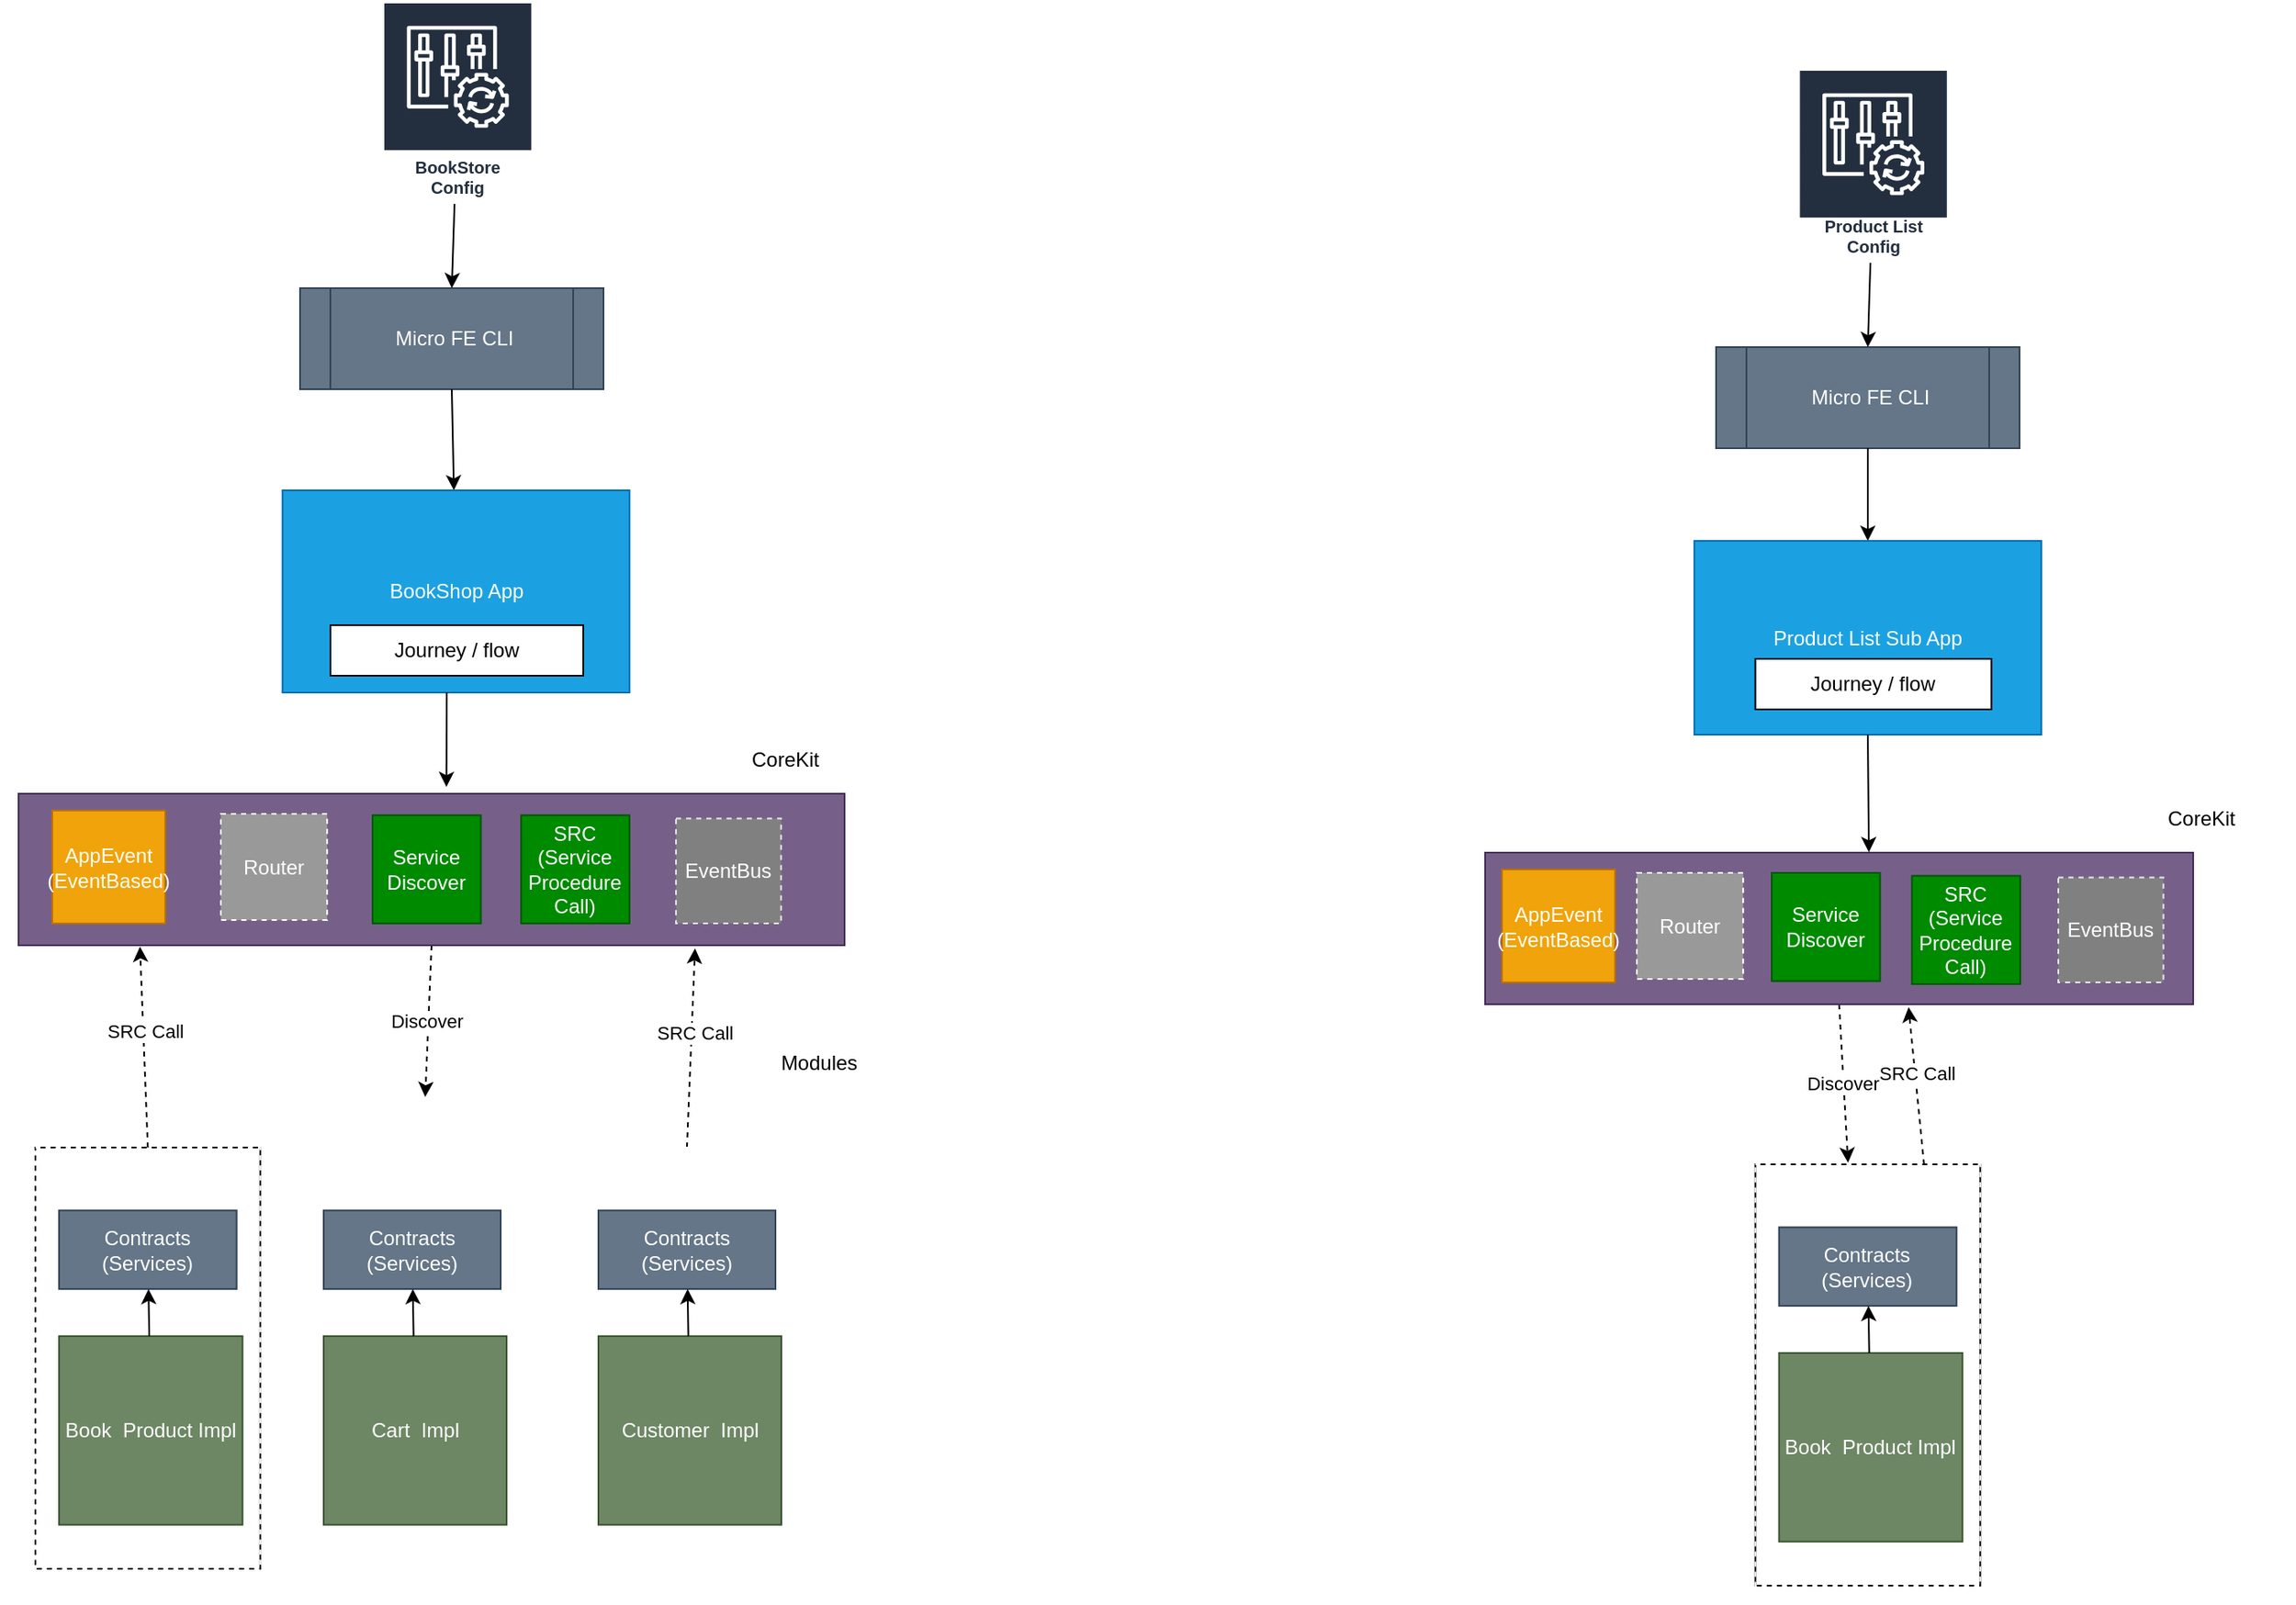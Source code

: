 <mxfile>
    <diagram id="x38oW-rwYkI-MGM0Nh5z" name="Page-1">
        <mxGraphModel dx="820" dy="1877" grid="1" gridSize="10" guides="1" tooltips="1" connect="1" arrows="1" fold="1" page="1" pageScale="1" pageWidth="850" pageHeight="1100" math="0" shadow="0">
            <root>
                <mxCell id="0"/>
                <mxCell id="1" parent="0"/>
                <mxCell id="3" value="&lt;meta charset=&quot;utf-8&quot;&gt;&lt;span style=&quot;color: rgb(255, 255, 255); font-family: helvetica; font-size: 12px; font-style: normal; font-weight: 400; letter-spacing: normal; text-align: center; text-indent: 0px; text-transform: none; word-spacing: 0px; background-color: rgb(42, 42, 42); display: inline; float: none;&quot;&gt;Cart&lt;/span&gt;" style="rounded=0;whiteSpace=wrap;html=1;fillColor=none;strokeColor=#FFFFFF;fontColor=#ffffff;dashed=1;" parent="1" vertex="1">
                    <mxGeometry x="155" y="-390" width="490" height="300" as="geometry"/>
                </mxCell>
                <mxCell id="11" value="&amp;nbsp;Micro FE CLI" style="shape=process;whiteSpace=wrap;html=1;backgroundOutline=1;fillColor=#647687;strokeColor=#314354;fontColor=#ffffff;" parent="1" vertex="1">
                    <mxGeometry x="332" y="-870" width="180" height="60" as="geometry"/>
                </mxCell>
                <mxCell id="21" value="" style="endArrow=classic;html=1;entryX=0.5;entryY=0;entryDx=0;entryDy=0;" parent="1" source="131" target="11" edge="1">
                    <mxGeometry width="50" height="50" relative="1" as="geometry">
                        <mxPoint x="430.0" y="-950" as="sourcePoint"/>
                        <mxPoint x="455" y="-860" as="targetPoint"/>
                    </mxGeometry>
                </mxCell>
                <mxCell id="80" value="" style="endArrow=classic;html=1;exitX=0.5;exitY=1;exitDx=0;exitDy=0;" parent="1" source="11" target="130" edge="1">
                    <mxGeometry width="50" height="50" relative="1" as="geometry">
                        <mxPoint x="165" y="-790" as="sourcePoint"/>
                        <mxPoint x="415" y="-730" as="targetPoint"/>
                    </mxGeometry>
                </mxCell>
                <mxCell id="88" value="" style="group;strokeColor=default;" parent="1" vertex="1" connectable="0">
                    <mxGeometry x="175" y="-360" width="133.4" height="250" as="geometry"/>
                </mxCell>
                <mxCell id="16" value="Book&amp;nbsp; Product&amp;nbsp;" style="rounded=0;whiteSpace=wrap;html=1;verticalAlign=top;fillColor=none;strokeColor=#FFFFFF;fontColor=#ffffff;dashed=1;" parent="88" vertex="1">
                    <mxGeometry width="133.4" height="250" as="geometry"/>
                </mxCell>
                <mxCell id="43" value="Contracts&lt;br&gt;(Services)" style="rounded=0;whiteSpace=wrap;html=1;fillColor=#647687;fontColor=#ffffff;strokeColor=#314354;" parent="88" vertex="1">
                    <mxGeometry x="14.042" y="37.313" width="105.316" height="46.642" as="geometry"/>
                </mxCell>
                <mxCell id="86" value="Book&amp;nbsp; Product Impl" style="rounded=0;whiteSpace=wrap;html=1;fillColor=#6d8764;strokeColor=#3A5431;fontColor=#ffffff;" parent="88" vertex="1">
                    <mxGeometry x="14.042" y="111.94" width="108.826" height="111.94" as="geometry"/>
                </mxCell>
                <mxCell id="87" value="" style="edgeStyle=none;html=1;endArrow=none;endFill=0;startArrow=classic;startFill=1;" parent="88" source="43" target="86" edge="1">
                    <mxGeometry relative="1" as="geometry"/>
                </mxCell>
                <mxCell id="103" value="" style="group" parent="1" vertex="1" connectable="0">
                    <mxGeometry x="332" y="-360" width="133" height="250" as="geometry"/>
                </mxCell>
                <mxCell id="90" value="Cart" style="rounded=0;whiteSpace=wrap;html=1;verticalAlign=top;fillColor=none;strokeColor=#FFFFFF;fontColor=#ffffff;" parent="103" vertex="1">
                    <mxGeometry width="133" height="250.0" as="geometry"/>
                </mxCell>
                <mxCell id="91" value="Contracts&lt;br&gt;(Services)" style="rounded=0;whiteSpace=wrap;html=1;fillColor=#647687;fontColor=#ffffff;strokeColor=#314354;" parent="103" vertex="1">
                    <mxGeometry x="14.0" y="37.313" width="105" height="46.642" as="geometry"/>
                </mxCell>
                <mxCell id="92" value="Cart&amp;nbsp; Impl" style="rounded=0;whiteSpace=wrap;html=1;fillColor=#6d8764;strokeColor=#3A5431;fontColor=#ffffff;" parent="103" vertex="1">
                    <mxGeometry x="14.0" y="111.94" width="108.5" height="111.94" as="geometry"/>
                </mxCell>
                <mxCell id="93" value="" style="edgeStyle=none;html=1;endArrow=none;endFill=0;startArrow=classic;startFill=1;" parent="103" source="91" target="92" edge="1">
                    <mxGeometry relative="1" as="geometry"/>
                </mxCell>
                <mxCell id="107" value="" style="edgeStyle=none;html=1;dashed=1;exitX=0.5;exitY=1;exitDx=0;exitDy=0;" parent="1" source="8" target="3" edge="1">
                    <mxGeometry relative="1" as="geometry">
                        <mxPoint x="425" y="-490" as="sourcePoint"/>
                        <mxPoint x="437.703" y="-581.25" as="targetPoint"/>
                    </mxGeometry>
                </mxCell>
                <mxCell id="108" value="Discover" style="edgeLabel;html=1;align=center;verticalAlign=middle;resizable=0;points=[];" parent="107" vertex="1" connectable="0">
                    <mxGeometry x="0.001" y="-1" relative="1" as="geometry">
                        <mxPoint as="offset"/>
                    </mxGeometry>
                </mxCell>
                <mxCell id="109" style="edgeStyle=none;html=1;dashed=1;startArrow=none;startFill=0;endArrow=classic;endFill=1;exitX=0.5;exitY=0;exitDx=0;exitDy=0;entryX=0.147;entryY=1.009;entryDx=0;entryDy=0;entryPerimeter=0;" parent="1" source="16" target="8" edge="1">
                    <mxGeometry relative="1" as="geometry">
                        <mxPoint x="225" y="-470" as="targetPoint"/>
                    </mxGeometry>
                </mxCell>
                <mxCell id="110" value="SRC Call" style="edgeLabel;html=1;align=center;verticalAlign=middle;resizable=0;points=[];" parent="109" vertex="1" connectable="0">
                    <mxGeometry x="0.158" y="-1" relative="1" as="geometry">
                        <mxPoint as="offset"/>
                    </mxGeometry>
                </mxCell>
                <mxCell id="111" style="edgeStyle=none;html=1;dashed=1;startArrow=none;startFill=0;endArrow=classic;endFill=1;entryX=0.819;entryY=1.021;entryDx=0;entryDy=0;entryPerimeter=0;exitX=0.5;exitY=0;exitDx=0;exitDy=0;" parent="1" source="136" target="8" edge="1">
                    <mxGeometry relative="1" as="geometry">
                        <mxPoint x="624.56" y="-350.4" as="sourcePoint"/>
                        <mxPoint x="215" y="-480" as="targetPoint"/>
                    </mxGeometry>
                </mxCell>
                <mxCell id="112" value="SRC Call" style="edgeLabel;html=1;align=center;verticalAlign=middle;resizable=0;points=[];" parent="111" vertex="1" connectable="0">
                    <mxGeometry x="0.158" y="-1" relative="1" as="geometry">
                        <mxPoint as="offset"/>
                    </mxGeometry>
                </mxCell>
                <mxCell id="123" value="CoreKit" style="text;html=1;strokeColor=none;fillColor=none;align=center;verticalAlign=middle;whiteSpace=wrap;rounded=0;" parent="1" vertex="1">
                    <mxGeometry x="565" y="-600" width="110" height="20" as="geometry"/>
                </mxCell>
                <mxCell id="126" value="Modules" style="text;html=1;strokeColor=none;fillColor=none;align=center;verticalAlign=middle;whiteSpace=wrap;rounded=0;" parent="1" vertex="1">
                    <mxGeometry x="585" y="-420" width="110" height="20" as="geometry"/>
                </mxCell>
                <mxCell id="130" value="BookShop App" style="rounded=0;whiteSpace=wrap;html=1;fillColor=#1ba1e2;fontColor=#ffffff;strokeColor=#006EAF;" parent="1" vertex="1">
                    <mxGeometry x="321.6" y="-750" width="205.81" height="120" as="geometry"/>
                </mxCell>
                <mxCell id="131" value="BookStore&lt;br&gt;Config" style="sketch=0;outlineConnect=0;fontColor=#232F3E;gradientColor=none;strokeColor=#ffffff;fillColor=#232F3E;dashed=0;verticalLabelPosition=middle;verticalAlign=bottom;align=center;html=1;whiteSpace=wrap;fontSize=10;fontStyle=1;spacing=3;shape=mxgraph.aws4.productIcon;prIcon=mxgraph.aws4.config;" parent="1" vertex="1">
                    <mxGeometry x="381" y="-1040" width="89.18" height="120" as="geometry"/>
                </mxCell>
                <mxCell id="133" value="" style="edgeStyle=none;html=1;entryX=0.518;entryY=-0.044;entryDx=0;entryDy=0;entryPerimeter=0;" parent="1" target="8" edge="1">
                    <mxGeometry relative="1" as="geometry">
                        <mxPoint x="419" y="-630" as="sourcePoint"/>
                        <mxPoint x="430" y="-580" as="targetPoint"/>
                    </mxGeometry>
                </mxCell>
                <mxCell id="132" value="Journey / flow" style="rounded=0;whiteSpace=wrap;html=1;" parent="1" vertex="1">
                    <mxGeometry x="350" y="-670" width="150" height="30" as="geometry"/>
                </mxCell>
                <mxCell id="135" value="" style="group" parent="1" vertex="1" connectable="0">
                    <mxGeometry x="495" y="-360" width="133" height="250" as="geometry"/>
                </mxCell>
                <mxCell id="136" value="Customer" style="rounded=0;whiteSpace=wrap;html=1;verticalAlign=top;fillColor=none;strokeColor=#FFFFFF;fontColor=#ffffff;" parent="135" vertex="1">
                    <mxGeometry width="133" height="250.0" as="geometry"/>
                </mxCell>
                <mxCell id="137" value="Contracts&lt;br&gt;(Services)" style="rounded=0;whiteSpace=wrap;html=1;fillColor=#647687;fontColor=#ffffff;strokeColor=#314354;" parent="135" vertex="1">
                    <mxGeometry x="14.0" y="37.313" width="105.0" height="46.642" as="geometry"/>
                </mxCell>
                <mxCell id="138" value="Customer&amp;nbsp; Impl" style="rounded=0;whiteSpace=wrap;html=1;fillColor=#6d8764;strokeColor=#3A5431;fontColor=#ffffff;" parent="135" vertex="1">
                    <mxGeometry x="14.0" y="111.94" width="108.5" height="111.94" as="geometry"/>
                </mxCell>
                <mxCell id="139" value="" style="edgeStyle=none;html=1;endArrow=none;endFill=0;startArrow=classic;startFill=1;" parent="135" source="137" target="138" edge="1">
                    <mxGeometry relative="1" as="geometry"/>
                </mxCell>
                <mxCell id="146" value="&amp;nbsp;Micro FE CLI" style="shape=process;whiteSpace=wrap;html=1;backgroundOutline=1;fillColor=#647687;strokeColor=#314354;fontColor=#ffffff;" parent="1" vertex="1">
                    <mxGeometry x="1172" y="-835" width="180" height="60" as="geometry"/>
                </mxCell>
                <mxCell id="147" value="" style="endArrow=classic;html=1;entryX=0.5;entryY=0;entryDx=0;entryDy=0;" parent="1" source="172" target="146" edge="1">
                    <mxGeometry width="50" height="50" relative="1" as="geometry">
                        <mxPoint x="1270.0" y="-915" as="sourcePoint"/>
                        <mxPoint x="1295" y="-825" as="targetPoint"/>
                    </mxGeometry>
                </mxCell>
                <mxCell id="152" value="" style="endArrow=classic;html=1;exitX=0.5;exitY=1;exitDx=0;exitDy=0;" parent="1" source="146" target="171" edge="1">
                    <mxGeometry width="50" height="50" relative="1" as="geometry">
                        <mxPoint x="1005" y="-755" as="sourcePoint"/>
                        <mxPoint x="1255" y="-695" as="targetPoint"/>
                    </mxGeometry>
                </mxCell>
                <mxCell id="153" value="" style="group;strokeColor=default;" parent="1" vertex="1" connectable="0">
                    <mxGeometry x="1195.3" y="-350" width="133.4" height="250" as="geometry"/>
                </mxCell>
                <mxCell id="154" value="Book&amp;nbsp; Product&amp;nbsp;" style="rounded=0;whiteSpace=wrap;html=1;verticalAlign=top;fillColor=none;strokeColor=#FFFFFF;fontColor=#ffffff;dashed=1;" parent="153" vertex="1">
                    <mxGeometry width="133.4" height="250" as="geometry"/>
                </mxCell>
                <mxCell id="155" value="Contracts&lt;br&gt;(Services)" style="rounded=0;whiteSpace=wrap;html=1;fillColor=#647687;fontColor=#ffffff;strokeColor=#314354;" parent="153" vertex="1">
                    <mxGeometry x="14.042" y="37.313" width="105.316" height="46.642" as="geometry"/>
                </mxCell>
                <mxCell id="156" value="Book&amp;nbsp; Product Impl" style="rounded=0;whiteSpace=wrap;html=1;fillColor=#6d8764;strokeColor=#3A5431;fontColor=#ffffff;" parent="153" vertex="1">
                    <mxGeometry x="14.042" y="111.94" width="108.826" height="111.94" as="geometry"/>
                </mxCell>
                <mxCell id="157" value="" style="edgeStyle=none;html=1;endArrow=none;endFill=0;startArrow=classic;startFill=1;" parent="153" source="155" target="156" edge="1">
                    <mxGeometry relative="1" as="geometry"/>
                </mxCell>
                <mxCell id="163" value="" style="edgeStyle=none;html=1;dashed=1;exitX=0.5;exitY=1;exitDx=0;exitDy=0;entryX=0.412;entryY=-0.004;entryDx=0;entryDy=0;entryPerimeter=0;" parent="1" source="144" edge="1" target="154">
                    <mxGeometry relative="1" as="geometry">
                        <mxPoint x="1265" y="-455" as="sourcePoint"/>
                        <mxPoint x="1247.12" y="-350" as="targetPoint"/>
                    </mxGeometry>
                </mxCell>
                <mxCell id="164" value="Discover" style="edgeLabel;html=1;align=center;verticalAlign=middle;resizable=0;points=[];" parent="163" vertex="1" connectable="0">
                    <mxGeometry x="0.001" y="-1" relative="1" as="geometry">
                        <mxPoint as="offset"/>
                    </mxGeometry>
                </mxCell>
                <mxCell id="169" value="CoreKit" style="text;html=1;strokeColor=none;fillColor=none;align=center;verticalAlign=middle;whiteSpace=wrap;rounded=0;" parent="1" vertex="1">
                    <mxGeometry x="1405" y="-565" width="110" height="20" as="geometry"/>
                </mxCell>
                <mxCell id="171" value="Product List Sub App" style="rounded=0;whiteSpace=wrap;html=1;fillColor=#1ba1e2;fontColor=#ffffff;strokeColor=#006EAF;" parent="1" vertex="1">
                    <mxGeometry x="1159.1" y="-720" width="205.81" height="115" as="geometry"/>
                </mxCell>
                <mxCell id="172" value="Product List Config" style="sketch=0;outlineConnect=0;fontColor=#232F3E;gradientColor=none;strokeColor=#ffffff;fillColor=#232F3E;dashed=0;verticalLabelPosition=middle;verticalAlign=bottom;align=center;html=1;whiteSpace=wrap;fontSize=10;fontStyle=1;spacing=3;shape=mxgraph.aws4.productIcon;prIcon=mxgraph.aws4.config;" parent="1" vertex="1">
                    <mxGeometry x="1220.71" y="-1000" width="89.18" height="115" as="geometry"/>
                </mxCell>
                <mxCell id="173" value="" style="edgeStyle=none;html=1;exitX=0.5;exitY=1;exitDx=0;exitDy=0;entryX=0.542;entryY=-0.003;entryDx=0;entryDy=0;entryPerimeter=0;" parent="1" source="171" target="144" edge="1">
                    <mxGeometry relative="1" as="geometry">
                        <mxPoint x="1270" y="-595" as="sourcePoint"/>
                        <mxPoint x="1270" y="-540" as="targetPoint"/>
                    </mxGeometry>
                </mxCell>
                <mxCell id="174" value="Journey / flow" style="rounded=0;whiteSpace=wrap;html=1;" parent="1" vertex="1">
                    <mxGeometry x="1195.3" y="-650" width="140" height="30" as="geometry"/>
                </mxCell>
                <mxCell id="180" style="edgeStyle=none;html=1;dashed=1;startArrow=none;startFill=0;endArrow=classic;endFill=1;exitX=0.75;exitY=0;exitDx=0;exitDy=0;entryX=0.598;entryY=1.019;entryDx=0;entryDy=0;entryPerimeter=0;" parent="1" source="154" target="144" edge="1">
                    <mxGeometry relative="1" as="geometry">
                        <mxPoint x="1317.5" y="-327.7" as="sourcePoint"/>
                        <mxPoint x="1333.09" y="-445.0" as="targetPoint"/>
                    </mxGeometry>
                </mxCell>
                <mxCell id="181" value="SRC Call" style="edgeLabel;html=1;align=center;verticalAlign=middle;resizable=0;points=[];" parent="180" vertex="1" connectable="0">
                    <mxGeometry x="0.158" y="-1" relative="1" as="geometry">
                        <mxPoint as="offset"/>
                    </mxGeometry>
                </mxCell>
                <mxCell id="182" value="" style="group" parent="1" vertex="1" connectable="0">
                    <mxGeometry x="165" y="-570" width="490" height="90" as="geometry"/>
                </mxCell>
                <mxCell id="8" value="" style="rounded=0;whiteSpace=wrap;html=1;strokeColor=#432D57;fillColor=#76608a;fontColor=#ffffff;" parent="182" vertex="1">
                    <mxGeometry width="490" height="90" as="geometry"/>
                </mxCell>
                <mxCell id="10" value="&lt;font color=&quot;#ffffff&quot;&gt;AppEvent&lt;br&gt;(EventBased)&lt;br&gt;&lt;/font&gt;" style="whiteSpace=wrap;html=1;aspect=fixed;fillColor=#f0a30a;strokeColor=#BD7000;fontColor=#000000;" parent="182" vertex="1">
                    <mxGeometry x="20" y="10" width="67.05" height="67.05" as="geometry"/>
                </mxCell>
                <mxCell id="26" value="&lt;font color=&quot;#ffffff&quot;&gt;&amp;nbsp;Service&amp;nbsp;&lt;br&gt;Discover&lt;br&gt;&lt;/font&gt;" style="whiteSpace=wrap;html=1;aspect=fixed;fillColor=#008a00;strokeColor=#005700;fontColor=#ffffff;" parent="182" vertex="1">
                    <mxGeometry x="210" y="12.8" width="64.25" height="64.25" as="geometry"/>
                </mxCell>
                <mxCell id="56" value="&lt;font color=&quot;#ffffff&quot;&gt;SRC&lt;br&gt;(Service&lt;br&gt;Procedure&lt;br&gt;Call)&lt;br&gt;&lt;/font&gt;" style="whiteSpace=wrap;html=1;aspect=fixed;fillColor=#008a00;strokeColor=#005700;fontColor=#ffffff;" parent="182" vertex="1">
                    <mxGeometry x="298.16" y="12.8" width="64.25" height="64.25" as="geometry"/>
                </mxCell>
                <mxCell id="71" value="&lt;font color=&quot;#ffffff&quot;&gt;Router&lt;br&gt;&lt;/font&gt;" style="whiteSpace=wrap;html=1;aspect=fixed;fillColor=#999999;strokeColor=#FFFFFF;dashed=1;" parent="182" vertex="1">
                    <mxGeometry x="120" y="11.99" width="63.07" height="63.07" as="geometry"/>
                </mxCell>
                <mxCell id="72" value="&lt;font color=&quot;#ffffff&quot;&gt;EventBus&lt;br&gt;&lt;/font&gt;" style="whiteSpace=wrap;html=1;aspect=fixed;fillColor=#808080;strokeColor=#E6E6E6;fontColor=#ffffff;dashed=1;" parent="182" vertex="1">
                    <mxGeometry x="390" y="14.71" width="62.34" height="62.34" as="geometry"/>
                </mxCell>
                <mxCell id="183" value="" style="group" parent="1" vertex="1" connectable="0">
                    <mxGeometry x="1035" y="-535" width="420" height="90" as="geometry"/>
                </mxCell>
                <mxCell id="144" value="" style="rounded=0;whiteSpace=wrap;html=1;strokeColor=#432D57;fillColor=#76608a;fontColor=#ffffff;" parent="183" vertex="1">
                    <mxGeometry width="420" height="90" as="geometry"/>
                </mxCell>
                <mxCell id="145" value="&lt;font color=&quot;#ffffff&quot;&gt;AppEvent&lt;br&gt;(EventBased)&lt;br&gt;&lt;/font&gt;" style="whiteSpace=wrap;html=1;aspect=fixed;fillColor=#f0a30a;strokeColor=#BD7000;fontColor=#000000;" parent="183" vertex="1">
                    <mxGeometry x="10" y="10" width="67.05" height="67.05" as="geometry"/>
                </mxCell>
                <mxCell id="148" value="&lt;font color=&quot;#ffffff&quot;&gt;&amp;nbsp;Service&amp;nbsp;&lt;br&gt;Discover&lt;br&gt;&lt;/font&gt;" style="whiteSpace=wrap;html=1;aspect=fixed;fillColor=#008a00;strokeColor=#005700;fontColor=#ffffff;" parent="183" vertex="1">
                    <mxGeometry x="170" y="11.99" width="64.25" height="64.25" as="geometry"/>
                </mxCell>
                <mxCell id="149" value="&lt;font color=&quot;#ffffff&quot;&gt;SRC&lt;br&gt;(Service&lt;br&gt;Procedure&lt;br&gt;Call)&lt;br&gt;&lt;/font&gt;" style="whiteSpace=wrap;html=1;aspect=fixed;fillColor=#008a00;strokeColor=#005700;fontColor=#ffffff;" parent="183" vertex="1">
                    <mxGeometry x="253.19" y="13.76" width="64.25" height="64.25" as="geometry"/>
                </mxCell>
                <mxCell id="150" value="&lt;font color=&quot;#ffffff&quot;&gt;Router&lt;br&gt;&lt;/font&gt;" style="whiteSpace=wrap;html=1;aspect=fixed;fillColor=#999999;strokeColor=#FFFFFF;dashed=1;" parent="183" vertex="1">
                    <mxGeometry x="90" y="11.99" width="63.07" height="63.07" as="geometry"/>
                </mxCell>
                <mxCell id="151" value="&lt;font color=&quot;#ffffff&quot;&gt;EventBus&lt;br&gt;&lt;/font&gt;" style="whiteSpace=wrap;html=1;aspect=fixed;fillColor=#808080;strokeColor=#E6E6E6;fontColor=#ffffff;dashed=1;" parent="183" vertex="1">
                    <mxGeometry x="340" y="14.71" width="62.34" height="62.34" as="geometry"/>
                </mxCell>
            </root>
        </mxGraphModel>
    </diagram>
</mxfile>
